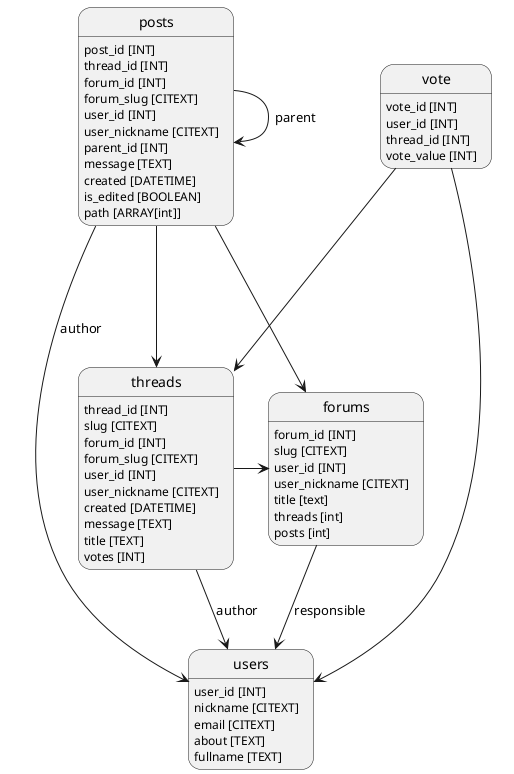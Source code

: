 @startuml

posts: post_id [INT]
posts: thread_id [INT]
posts: forum_id [INT]
posts: forum_slug [CITEXT]
posts: user_id [INT]
posts: user_nickname [CITEXT]
posts: parent_id [INT]
posts: message [TEXT]
posts: created [DATETIME]
posts: is_edited [BOOLEAN]
posts: path [ARRAY[int]]
posts ---> forums
posts ---> users : author
posts ---> threads
posts -> posts: parent

vote: vote_id [INT]
vote: user_id [INT]
vote: thread_id [INT]
vote: vote_value [INT]
vote ---> users
vote ---> threads

users: user_id [INT]
users: nickname [CITEXT]
users: email [CITEXT]
users: about [TEXT]
users: fullname [TEXT]

forums: forum_id [INT]
forums: slug [CITEXT]
forums: user_id [INT]
forums: user_nickname [CITEXT]
forums: title [text]
forums: threads [int]
forums: posts [int]
forums -> users: responsible

threads: thread_id [INT]
threads: slug [CITEXT]
threads: forum_id [INT]
threads: forum_slug [CITEXT]
threads: user_id [INT]
threads: user_nickname [CITEXT]
threads: created [DATETIME]
threads: message [TEXT]
threads: title [TEXT]
threads: votes [INT]
threads -> forums
threads --> users : author

@enduml
